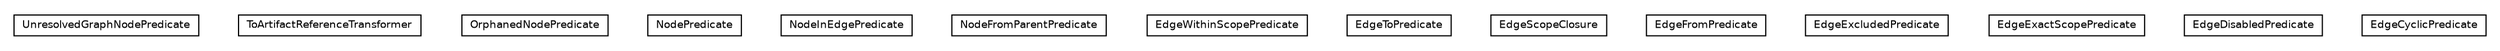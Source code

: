 #!/usr/local/bin/dot
#
# Class diagram 
# Generated by UmlGraph version 4.6 (http://www.spinellis.gr/sw/umlgraph)
#

digraph G {
	edge [fontname="Helvetica",fontsize=10,labelfontname="Helvetica",labelfontsize=10];
	node [fontname="Helvetica",fontsize=10,shape=plaintext];
	// org.apache.maven.archiva.dependency.graph.functors.UnresolvedGraphNodePredicate
	c18318 [label=<<table border="0" cellborder="1" cellspacing="0" cellpadding="2" port="p" href="./UnresolvedGraphNodePredicate.html">
		<tr><td><table border="0" cellspacing="0" cellpadding="1">
			<tr><td> UnresolvedGraphNodePredicate </td></tr>
		</table></td></tr>
		</table>>, fontname="Helvetica", fontcolor="black", fontsize=9.0];
	// org.apache.maven.archiva.dependency.graph.functors.ToArtifactReferenceTransformer
	c18319 [label=<<table border="0" cellborder="1" cellspacing="0" cellpadding="2" port="p" href="./ToArtifactReferenceTransformer.html">
		<tr><td><table border="0" cellspacing="0" cellpadding="1">
			<tr><td> ToArtifactReferenceTransformer </td></tr>
		</table></td></tr>
		</table>>, fontname="Helvetica", fontcolor="black", fontsize=9.0];
	// org.apache.maven.archiva.dependency.graph.functors.OrphanedNodePredicate
	c18320 [label=<<table border="0" cellborder="1" cellspacing="0" cellpadding="2" port="p" href="./OrphanedNodePredicate.html">
		<tr><td><table border="0" cellspacing="0" cellpadding="1">
			<tr><td> OrphanedNodePredicate </td></tr>
		</table></td></tr>
		</table>>, fontname="Helvetica", fontcolor="black", fontsize=9.0];
	// org.apache.maven.archiva.dependency.graph.functors.NodePredicate
	c18321 [label=<<table border="0" cellborder="1" cellspacing="0" cellpadding="2" port="p" href="./NodePredicate.html">
		<tr><td><table border="0" cellspacing="0" cellpadding="1">
			<tr><td> NodePredicate </td></tr>
		</table></td></tr>
		</table>>, fontname="Helvetica", fontcolor="black", fontsize=9.0];
	// org.apache.maven.archiva.dependency.graph.functors.NodeInEdgePredicate
	c18322 [label=<<table border="0" cellborder="1" cellspacing="0" cellpadding="2" port="p" href="./NodeInEdgePredicate.html">
		<tr><td><table border="0" cellspacing="0" cellpadding="1">
			<tr><td> NodeInEdgePredicate </td></tr>
		</table></td></tr>
		</table>>, fontname="Helvetica", fontcolor="black", fontsize=9.0];
	// org.apache.maven.archiva.dependency.graph.functors.NodeFromParentPredicate
	c18323 [label=<<table border="0" cellborder="1" cellspacing="0" cellpadding="2" port="p" href="./NodeFromParentPredicate.html">
		<tr><td><table border="0" cellspacing="0" cellpadding="1">
			<tr><td> NodeFromParentPredicate </td></tr>
		</table></td></tr>
		</table>>, fontname="Helvetica", fontcolor="black", fontsize=9.0];
	// org.apache.maven.archiva.dependency.graph.functors.EdgeWithinScopePredicate
	c18324 [label=<<table border="0" cellborder="1" cellspacing="0" cellpadding="2" port="p" href="./EdgeWithinScopePredicate.html">
		<tr><td><table border="0" cellspacing="0" cellpadding="1">
			<tr><td> EdgeWithinScopePredicate </td></tr>
		</table></td></tr>
		</table>>, fontname="Helvetica", fontcolor="black", fontsize=9.0];
	// org.apache.maven.archiva.dependency.graph.functors.EdgeToPredicate
	c18325 [label=<<table border="0" cellborder="1" cellspacing="0" cellpadding="2" port="p" href="./EdgeToPredicate.html">
		<tr><td><table border="0" cellspacing="0" cellpadding="1">
			<tr><td> EdgeToPredicate </td></tr>
		</table></td></tr>
		</table>>, fontname="Helvetica", fontcolor="black", fontsize=9.0];
	// org.apache.maven.archiva.dependency.graph.functors.EdgeScopeClosure
	c18326 [label=<<table border="0" cellborder="1" cellspacing="0" cellpadding="2" port="p" href="./EdgeScopeClosure.html">
		<tr><td><table border="0" cellspacing="0" cellpadding="1">
			<tr><td> EdgeScopeClosure </td></tr>
		</table></td></tr>
		</table>>, fontname="Helvetica", fontcolor="black", fontsize=9.0];
	// org.apache.maven.archiva.dependency.graph.functors.EdgeFromPredicate
	c18327 [label=<<table border="0" cellborder="1" cellspacing="0" cellpadding="2" port="p" href="./EdgeFromPredicate.html">
		<tr><td><table border="0" cellspacing="0" cellpadding="1">
			<tr><td> EdgeFromPredicate </td></tr>
		</table></td></tr>
		</table>>, fontname="Helvetica", fontcolor="black", fontsize=9.0];
	// org.apache.maven.archiva.dependency.graph.functors.EdgeExcludedPredicate
	c18328 [label=<<table border="0" cellborder="1" cellspacing="0" cellpadding="2" port="p" href="./EdgeExcludedPredicate.html">
		<tr><td><table border="0" cellspacing="0" cellpadding="1">
			<tr><td> EdgeExcludedPredicate </td></tr>
		</table></td></tr>
		</table>>, fontname="Helvetica", fontcolor="black", fontsize=9.0];
	// org.apache.maven.archiva.dependency.graph.functors.EdgeExactScopePredicate
	c18329 [label=<<table border="0" cellborder="1" cellspacing="0" cellpadding="2" port="p" href="./EdgeExactScopePredicate.html">
		<tr><td><table border="0" cellspacing="0" cellpadding="1">
			<tr><td> EdgeExactScopePredicate </td></tr>
		</table></td></tr>
		</table>>, fontname="Helvetica", fontcolor="black", fontsize=9.0];
	// org.apache.maven.archiva.dependency.graph.functors.EdgeDisabledPredicate
	c18330 [label=<<table border="0" cellborder="1" cellspacing="0" cellpadding="2" port="p" href="./EdgeDisabledPredicate.html">
		<tr><td><table border="0" cellspacing="0" cellpadding="1">
			<tr><td> EdgeDisabledPredicate </td></tr>
		</table></td></tr>
		</table>>, fontname="Helvetica", fontcolor="black", fontsize=9.0];
	// org.apache.maven.archiva.dependency.graph.functors.EdgeCyclicPredicate
	c18331 [label=<<table border="0" cellborder="1" cellspacing="0" cellpadding="2" port="p" href="./EdgeCyclicPredicate.html">
		<tr><td><table border="0" cellspacing="0" cellpadding="1">
			<tr><td> EdgeCyclicPredicate </td></tr>
		</table></td></tr>
		</table>>, fontname="Helvetica", fontcolor="black", fontsize=9.0];
}

